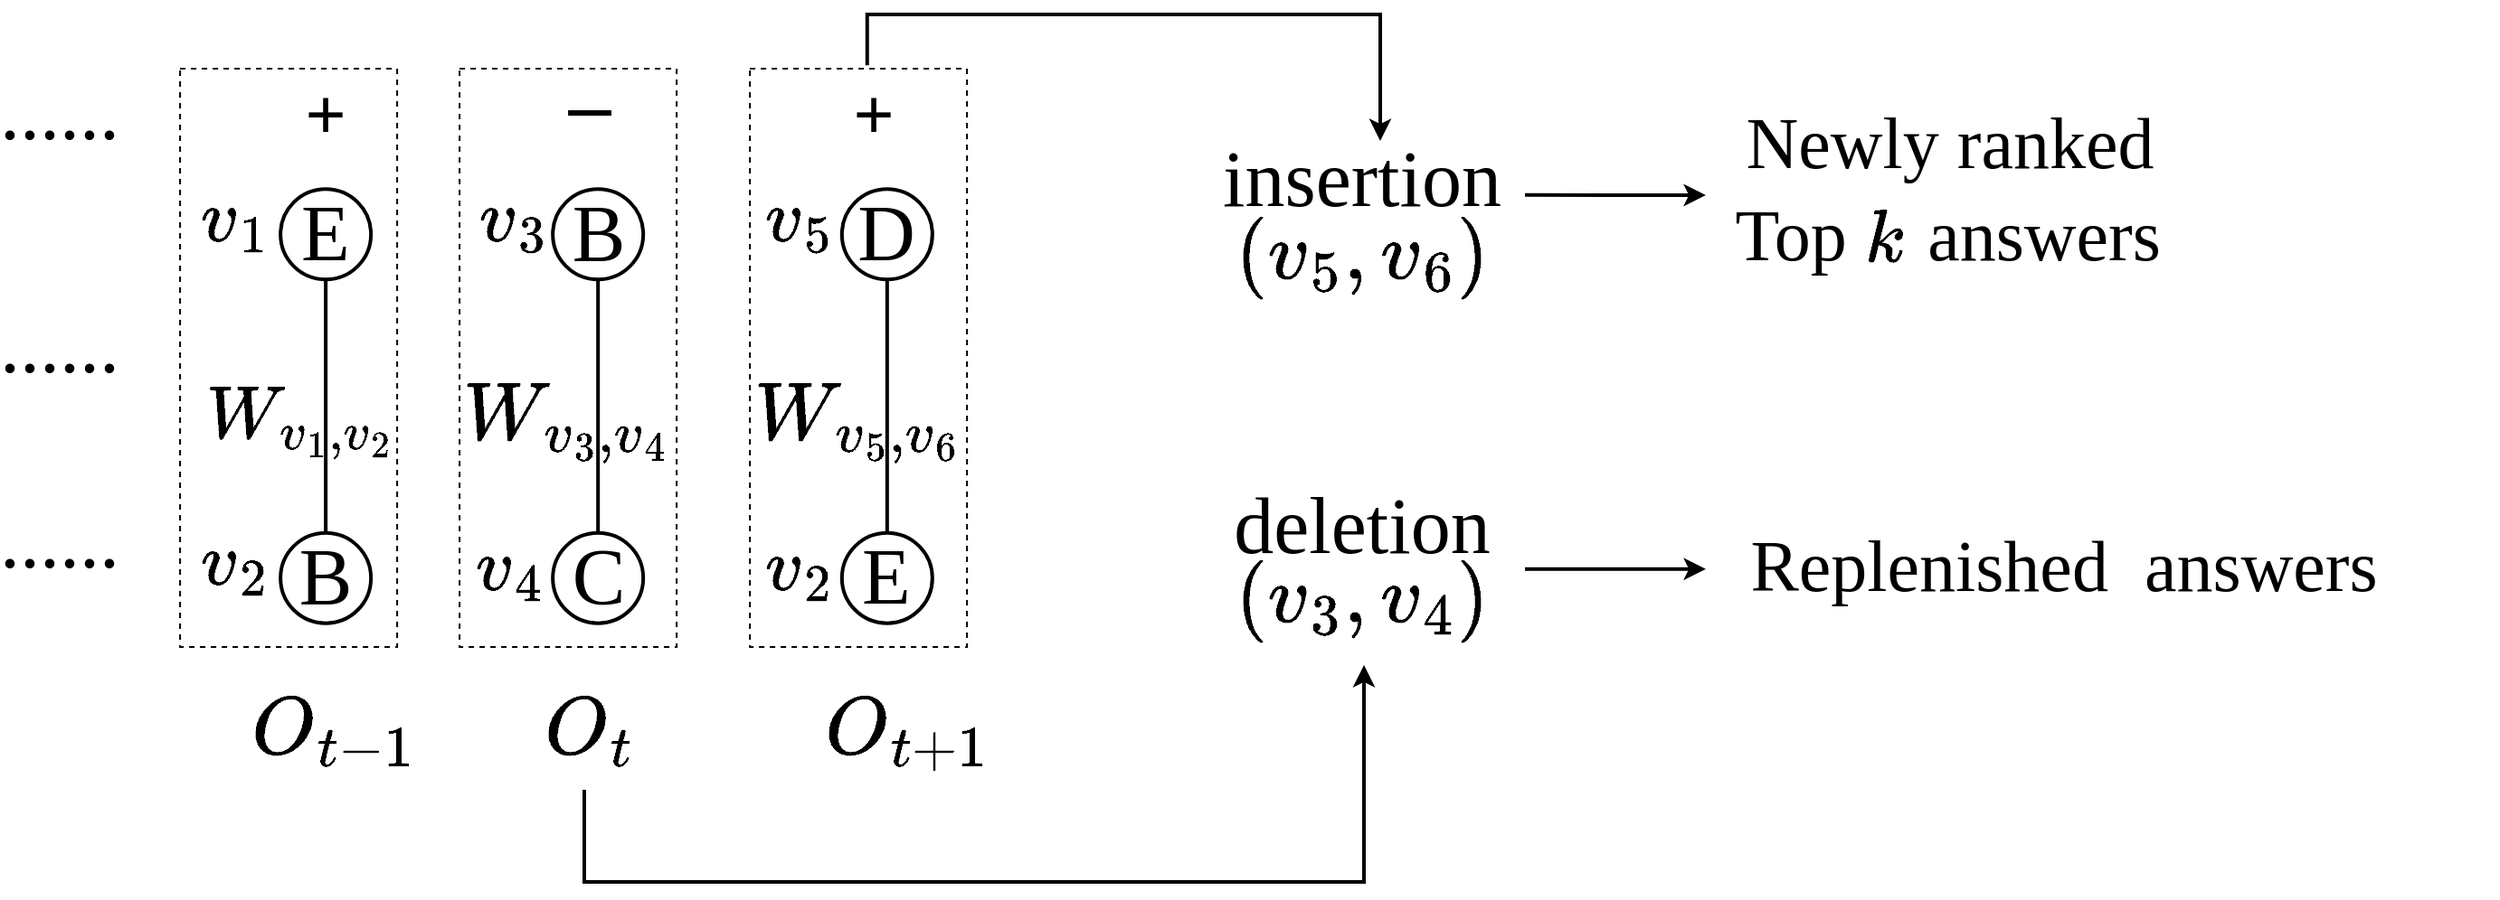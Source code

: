<mxfile version="22.1.4" type="github">
  <diagram name="第 1 页" id="yNpOiWvQIqk7lrjXULh-">
    <mxGraphModel dx="2390" dy="1327" grid="1" gridSize="10" guides="1" tooltips="1" connect="1" arrows="1" fold="1" page="1" pageScale="1" pageWidth="2339" pageHeight="3300" math="1" shadow="0">
      <root>
        <mxCell id="0" />
        <mxCell id="1" parent="0" />
        <mxCell id="RO7L211PAKiRPaYpDe8s-24" value="" style="rounded=0;whiteSpace=wrap;html=1;fillColor=none;dashed=1;" parent="1" vertex="1">
          <mxGeometry x="376.55" y="650" width="120" height="320" as="geometry" />
        </mxCell>
        <mxCell id="RFllEehOtCFyuf5omVys-12" value="E" style="ellipse;whiteSpace=wrap;html=1;aspect=fixed;strokeWidth=2;fontFamily=Times New Roman;container=0;fontSize=44;" parent="1" vertex="1">
          <mxGeometry x="432.069" y="716.602" width="50" height="50" as="geometry" />
        </mxCell>
        <mxCell id="RFllEehOtCFyuf5omVys-16" value="B" style="ellipse;whiteSpace=wrap;html=1;aspect=fixed;strokeWidth=2;fontFamily=Times New Roman;container=0;fontSize=44;" parent="1" vertex="1">
          <mxGeometry x="432.069" y="906.834" width="50" height="50" as="geometry" />
        </mxCell>
        <mxCell id="RFllEehOtCFyuf5omVys-17" style="edgeStyle=orthogonalEdgeStyle;rounded=0;orthogonalLoop=1;jettySize=auto;html=1;exitX=0.5;exitY=1;exitDx=0;exitDy=0;entryX=0.5;entryY=0;entryDx=0;entryDy=0;endArrow=none;endFill=0;strokeWidth=2;fontFamily=Times New Roman;fontSize=44;" parent="1" source="RFllEehOtCFyuf5omVys-12" target="RFllEehOtCFyuf5omVys-16" edge="1">
          <mxGeometry relative="1" as="geometry" />
        </mxCell>
        <mxCell id="RFllEehOtCFyuf5omVys-20" value="$$W_{v_1,v_2}$$" style="text;html=1;strokeColor=none;fillColor=none;align=center;verticalAlign=middle;whiteSpace=wrap;rounded=0;fontFamily=Times New Roman;container=0;fontSize=40;" parent="1" vertex="1">
          <mxGeometry x="396.9" y="819.035" width="93.103" height="43.9" as="geometry" />
        </mxCell>
        <mxCell id="RFllEehOtCFyuf5omVys-22" value="B" style="ellipse;whiteSpace=wrap;html=1;aspect=fixed;strokeWidth=2;fontFamily=Times New Roman;container=0;fontSize=44;" parent="1" vertex="1">
          <mxGeometry x="582.586" y="716.602" width="50" height="50" as="geometry" />
        </mxCell>
        <mxCell id="RFllEehOtCFyuf5omVys-23" value="C" style="ellipse;whiteSpace=wrap;html=1;aspect=fixed;strokeWidth=2;fontFamily=Times New Roman;container=0;fontSize=44;" parent="1" vertex="1">
          <mxGeometry x="582.586" y="906.834" width="50" height="50" as="geometry" />
        </mxCell>
        <mxCell id="RFllEehOtCFyuf5omVys-21" style="edgeStyle=orthogonalEdgeStyle;rounded=0;orthogonalLoop=1;jettySize=auto;html=1;exitX=0.5;exitY=1;exitDx=0;exitDy=0;entryX=0.5;entryY=0;entryDx=0;entryDy=0;endArrow=none;endFill=0;strokeWidth=2;fontFamily=Times New Roman;fontSize=44;" parent="1" source="RFllEehOtCFyuf5omVys-22" target="RFllEehOtCFyuf5omVys-23" edge="1">
          <mxGeometry relative="1" as="geometry" />
        </mxCell>
        <mxCell id="RFllEehOtCFyuf5omVys-24" value="$$W_{v_3,v_4}$$" style="text;html=1;strokeColor=none;fillColor=none;align=center;verticalAlign=middle;whiteSpace=wrap;rounded=0;fontFamily=Times New Roman;container=0;fontSize=44;" parent="1" vertex="1">
          <mxGeometry x="543.997" y="819.035" width="93.103" height="43.9" as="geometry" />
        </mxCell>
        <mxCell id="RFllEehOtCFyuf5omVys-30" value="D" style="ellipse;whiteSpace=wrap;html=1;aspect=fixed;strokeWidth=2;fontFamily=Times New Roman;container=0;fontSize=44;" parent="1" vertex="1">
          <mxGeometry x="742.414" y="716.602" width="50" height="50" as="geometry" />
        </mxCell>
        <mxCell id="RFllEehOtCFyuf5omVys-31" value="E" style="ellipse;whiteSpace=wrap;html=1;aspect=fixed;strokeWidth=2;fontFamily=Times New Roman;container=0;fontSize=44;" parent="1" vertex="1">
          <mxGeometry x="742.414" y="906.834" width="50" height="50" as="geometry" />
        </mxCell>
        <mxCell id="RFllEehOtCFyuf5omVys-29" style="edgeStyle=orthogonalEdgeStyle;rounded=0;orthogonalLoop=1;jettySize=auto;html=1;exitX=0.5;exitY=1;exitDx=0;exitDy=0;entryX=0.5;entryY=0;entryDx=0;entryDy=0;endArrow=none;endFill=0;strokeWidth=2;fontFamily=Times New Roman;fontSize=44;" parent="1" source="RFllEehOtCFyuf5omVys-30" target="RFllEehOtCFyuf5omVys-31" edge="1">
          <mxGeometry relative="1" as="geometry" />
        </mxCell>
        <mxCell id="RFllEehOtCFyuf5omVys-32" value="$$W_{v_5,v_6}$$" style="text;html=1;strokeColor=none;fillColor=none;align=center;verticalAlign=middle;whiteSpace=wrap;rounded=0;fontFamily=Times New Roman;container=0;fontSize=44;" parent="1" vertex="1">
          <mxGeometry x="705.005" y="819.035" width="93.103" height="43.9" as="geometry" />
        </mxCell>
        <mxCell id="RFllEehOtCFyuf5omVys-35" value="$$O_{t+1}$$" style="text;html=1;strokeColor=none;fillColor=none;align=center;verticalAlign=middle;whiteSpace=wrap;rounded=0;fontFamily=Times New Roman;fontSize=44;" parent="1" vertex="1">
          <mxGeometry x="748.88" y="1000" width="60" height="30" as="geometry" />
        </mxCell>
        <mxCell id="RFllEehOtCFyuf5omVys-36" value="$$O_{t}$$" style="text;html=1;strokeColor=none;fillColor=none;align=center;verticalAlign=middle;whiteSpace=wrap;rounded=0;fontFamily=Times New Roman;fontSize=44;" parent="1" vertex="1">
          <mxGeometry x="572.59" y="1000" width="60" height="30" as="geometry" />
        </mxCell>
        <mxCell id="RFllEehOtCFyuf5omVys-37" value="$$O_{t-1}$$" style="text;html=1;strokeColor=none;fillColor=none;align=center;verticalAlign=middle;whiteSpace=wrap;rounded=0;fontFamily=Times New Roman;fontSize=44;" parent="1" vertex="1">
          <mxGeometry x="432.07" y="1000" width="60" height="30" as="geometry" />
        </mxCell>
        <mxCell id="RFllEehOtCFyuf5omVys-41" value="&lt;font style=&quot;font-size: 44px;&quot; face=&quot;Times New Roman&quot;&gt;......&lt;/font&gt;" style="text;html=1;strokeColor=none;fillColor=none;align=center;verticalAlign=middle;whiteSpace=wrap;rounded=0;" parent="1" vertex="1">
          <mxGeometry x="280" y="789.03" width="60" height="30" as="geometry" />
        </mxCell>
        <mxCell id="RFllEehOtCFyuf5omVys-42" value="&lt;font style=&quot;font-size: 44px;&quot; face=&quot;Times New Roman&quot;&gt;......&lt;/font&gt;" style="text;html=1;strokeColor=none;fillColor=none;align=center;verticalAlign=middle;whiteSpace=wrap;rounded=0;" parent="1" vertex="1">
          <mxGeometry x="280" y="896.83" width="60" height="30" as="geometry" />
        </mxCell>
        <mxCell id="RFllEehOtCFyuf5omVys-59" value="" style="group" parent="1" vertex="1" connectable="0">
          <mxGeometry x="1000" y="696.6" width="60" height="70" as="geometry" />
        </mxCell>
        <mxCell id="RFllEehOtCFyuf5omVys-48" value="&lt;font style=&quot;font-size: 44px;&quot; face=&quot;Times New Roman&quot;&gt;insertion&lt;/font&gt;" style="text;html=1;strokeColor=none;fillColor=none;align=center;verticalAlign=middle;whiteSpace=wrap;rounded=0;" parent="RFllEehOtCFyuf5omVys-59" vertex="1">
          <mxGeometry width="60" height="30" as="geometry" />
        </mxCell>
        <mxCell id="RFllEehOtCFyuf5omVys-49" value="&lt;font style=&quot;font-size: 44px;&quot; face=&quot;Times New Roman&quot;&gt;$$(v_5,v_6)$$&lt;/font&gt;" style="text;html=1;strokeColor=none;fillColor=none;align=center;verticalAlign=middle;whiteSpace=wrap;rounded=0;" parent="RFllEehOtCFyuf5omVys-59" vertex="1">
          <mxGeometry y="40" width="60" height="30" as="geometry" />
        </mxCell>
        <mxCell id="RFllEehOtCFyuf5omVys-52" value="&lt;font style=&quot;font-size: 44px;&quot; face=&quot;Times New Roman&quot;&gt;deletion&lt;/font&gt;" style="text;html=1;strokeColor=none;fillColor=none;align=center;verticalAlign=middle;whiteSpace=wrap;rounded=0;container=0;" parent="1" vertex="1">
          <mxGeometry x="1000" y="888.53" width="60" height="30" as="geometry" />
        </mxCell>
        <mxCell id="RFllEehOtCFyuf5omVys-53" value="&lt;font style=&quot;font-size: 44px;&quot; face=&quot;Times New Roman&quot;&gt;$$(v_3,v_4)$$&lt;/font&gt;" style="text;html=1;strokeColor=none;fillColor=none;align=center;verticalAlign=middle;whiteSpace=wrap;rounded=0;container=0;" parent="1" vertex="1">
          <mxGeometry x="1000" y="926.83" width="60" height="30" as="geometry" />
        </mxCell>
        <mxCell id="RFllEehOtCFyuf5omVys-65" value="" style="endArrow=classic;html=1;rounded=0;edgeStyle=orthogonalEdgeStyle;strokeWidth=2;" parent="1" edge="1">
          <mxGeometry width="50" height="50" relative="1" as="geometry">
            <mxPoint x="600" y="1049" as="sourcePoint" />
            <mxPoint x="1031" y="980" as="targetPoint" />
            <Array as="points">
              <mxPoint x="600" y="1049" />
              <mxPoint x="600" y="1100" />
              <mxPoint x="1031" y="1100" />
            </Array>
          </mxGeometry>
        </mxCell>
        <mxCell id="RFllEehOtCFyuf5omVys-66" value="&lt;font style=&quot;font-size: 40px;&quot;&gt;Newly ranked &lt;br&gt;&lt;br&gt;&lt;/font&gt;" style="text;html=1;strokeColor=none;fillColor=none;align=center;verticalAlign=middle;whiteSpace=wrap;rounded=0;fontFamily=Times New Roman;" parent="1" vertex="1">
          <mxGeometry x="1210" y="690" width="290" height="50" as="geometry" />
        </mxCell>
        <mxCell id="2nz0odJnfSWqx3YoXZLA-11" value="" style="endArrow=classic;html=1;rounded=0;strokeWidth=2;" parent="1" edge="1">
          <mxGeometry width="50" height="50" relative="1" as="geometry">
            <mxPoint x="1120" y="719.88" as="sourcePoint" />
            <mxPoint x="1220" y="720.01" as="targetPoint" />
          </mxGeometry>
        </mxCell>
        <mxCell id="RO7L211PAKiRPaYpDe8s-2" value="&lt;font style=&quot;font-size: 40px;&quot; face=&quot;Times New Roman&quot;&gt;$$v_1$$&lt;/font&gt;" style="text;html=1;strokeColor=none;fillColor=none;align=center;verticalAlign=middle;whiteSpace=wrap;rounded=0;" parent="1" vertex="1">
          <mxGeometry x="376.55" y="716.6" width="60" height="30" as="geometry" />
        </mxCell>
        <mxCell id="RO7L211PAKiRPaYpDe8s-3" value="$$v_2$$" style="text;html=1;strokeColor=none;fillColor=none;align=center;verticalAlign=middle;whiteSpace=wrap;rounded=0;fontFamily=Times New Roman;fontSize=40;" parent="1" vertex="1">
          <mxGeometry x="376.55" y="906.83" width="60" height="30" as="geometry" />
        </mxCell>
        <mxCell id="RO7L211PAKiRPaYpDe8s-4" value="$$v_3$$" style="text;html=1;strokeColor=none;fillColor=none;align=center;verticalAlign=middle;whiteSpace=wrap;rounded=0;fontFamily=Times New Roman;fontSize=40;" parent="1" vertex="1">
          <mxGeometry x="531.05" y="716.6" width="60" height="30" as="geometry" />
        </mxCell>
        <mxCell id="RO7L211PAKiRPaYpDe8s-5" value="$$v_4$$" style="text;html=1;strokeColor=none;fillColor=none;align=center;verticalAlign=middle;whiteSpace=wrap;rounded=0;fontFamily=Times New Roman;fontSize=40;" parent="1" vertex="1">
          <mxGeometry x="529.05" y="910" width="60" height="30" as="geometry" />
        </mxCell>
        <mxCell id="RO7L211PAKiRPaYpDe8s-6" value="$$v_5$$" style="text;html=1;strokeColor=none;fillColor=none;align=center;verticalAlign=middle;whiteSpace=wrap;rounded=0;fontFamily=Times New Roman;fontSize=40;" parent="1" vertex="1">
          <mxGeometry x="688.88" y="716.6" width="60" height="30" as="geometry" />
        </mxCell>
        <mxCell id="RO7L211PAKiRPaYpDe8s-7" value="$$v_2$$" style="text;html=1;strokeColor=none;fillColor=none;align=center;verticalAlign=middle;whiteSpace=wrap;rounded=0;fontFamily=Times New Roman;fontSize=40;" parent="1" vertex="1">
          <mxGeometry x="688.88" y="910" width="60" height="30" as="geometry" />
        </mxCell>
        <mxCell id="RO7L211PAKiRPaYpDe8s-10" value="&lt;h2 style=&quot;box-sizing: border-box; outline: 0px; margin: 24px 0px 8px; padding: 0px; font-family: &amp;quot;PingFang SC&amp;quot;, &amp;quot;Microsoft YaHei&amp;quot;, SimHei, Arial, SimSun; font-size: 22px; color: rgb(79, 79, 79); line-height: 32px; overflow-wrap: break-word; text-align: start; background-color: rgb(255, 255, 255);&quot;&gt;&lt;span style=&quot;box-sizing: border-box; outline: 0px; margin: 24px 0px 8px; padding: 0px; color: rgb(243, 59, 69); overflow-wrap: break-word;&quot;&gt;&lt;/span&gt;&lt;/h2&gt;" style="text;html=1;strokeColor=none;fillColor=none;align=center;verticalAlign=middle;whiteSpace=wrap;rounded=0;" parent="1" vertex="1">
          <mxGeometry x="410" y="620" width="60" height="30" as="geometry" />
        </mxCell>
        <mxCell id="RO7L211PAKiRPaYpDe8s-16" value="&lt;font style=&quot;font-size: 40px;&quot; face=&quot;Times New Roman&quot;&gt;+&lt;/font&gt;" style="text;html=1;strokeColor=none;fillColor=none;align=center;verticalAlign=middle;whiteSpace=wrap;rounded=0;fontStyle=1" parent="1" vertex="1">
          <mxGeometry x="427.07" y="660" width="60" height="30" as="geometry" />
        </mxCell>
        <mxCell id="RO7L211PAKiRPaYpDe8s-20" value="" style="endArrow=none;html=1;rounded=0;fontFamily=Times New Roman;fontSize=40;endFill=0;strokeWidth=3;" parent="1" edge="1">
          <mxGeometry width="50" height="50" relative="1" as="geometry">
            <mxPoint x="591.05" y="674.5" as="sourcePoint" />
            <mxPoint x="615" y="674.5" as="targetPoint" />
          </mxGeometry>
        </mxCell>
        <mxCell id="RO7L211PAKiRPaYpDe8s-23" value="&lt;font style=&quot;font-size: 40px;&quot; face=&quot;Times New Roman&quot;&gt;+&lt;/font&gt;" style="text;html=1;strokeColor=none;fillColor=none;align=center;verticalAlign=middle;whiteSpace=wrap;rounded=0;fontStyle=1" parent="1" vertex="1">
          <mxGeometry x="730" y="660" width="60" height="30" as="geometry" />
        </mxCell>
        <mxCell id="RO7L211PAKiRPaYpDe8s-26" value="" style="rounded=0;whiteSpace=wrap;html=1;fillColor=none;dashed=1;" parent="1" vertex="1">
          <mxGeometry x="531.05" y="650" width="120" height="320" as="geometry" />
        </mxCell>
        <mxCell id="RO7L211PAKiRPaYpDe8s-27" value="" style="rounded=0;whiteSpace=wrap;html=1;fillColor=none;dashed=1;" parent="1" vertex="1">
          <mxGeometry x="691.56" y="650" width="120" height="320" as="geometry" />
        </mxCell>
        <mxCell id="RO7L211PAKiRPaYpDe8s-30" value="&lt;font style=&quot;font-size: 40px;&quot;&gt;Replenished&amp;nbsp; answers&amp;nbsp;&lt;/font&gt;" style="text;html=1;strokeColor=none;fillColor=none;align=center;verticalAlign=middle;whiteSpace=wrap;rounded=0;fontFamily=Times New Roman;" parent="1" vertex="1">
          <mxGeometry x="1188" y="913.42" width="470" height="23.17" as="geometry" />
        </mxCell>
        <mxCell id="RO7L211PAKiRPaYpDe8s-36" value="" style="endArrow=classic;html=1;rounded=0;exitX=0.66;exitY=-0.006;exitDx=0;exitDy=0;exitPerimeter=0;edgeStyle=elbowEdgeStyle;elbow=vertical;strokeWidth=2;" parent="1" edge="1">
          <mxGeometry width="50" height="50" relative="1" as="geometry">
            <mxPoint x="756.38" y="648.08" as="sourcePoint" />
            <mxPoint x="1040" y="690" as="targetPoint" />
            <Array as="points">
              <mxPoint x="895.62" y="620" />
            </Array>
          </mxGeometry>
        </mxCell>
        <mxCell id="RO7L211PAKiRPaYpDe8s-37" value="" style="endArrow=classic;html=1;rounded=0;strokeWidth=2;" parent="1" edge="1">
          <mxGeometry width="50" height="50" relative="1" as="geometry">
            <mxPoint x="1120" y="926.83" as="sourcePoint" />
            <mxPoint x="1220" y="926.83" as="targetPoint" />
          </mxGeometry>
        </mxCell>
        <mxCell id="V5f1bt5WQAJxFRKk5itd-1" value="&lt;font style=&quot;font-size: 44px;&quot; face=&quot;Times New Roman&quot;&gt;......&lt;/font&gt;" style="text;html=1;strokeColor=none;fillColor=none;align=center;verticalAlign=middle;whiteSpace=wrap;rounded=0;" vertex="1" parent="1">
          <mxGeometry x="280" y="660" width="60" height="30" as="geometry" />
        </mxCell>
        <mxCell id="V5f1bt5WQAJxFRKk5itd-3" value="&lt;font style=&quot;font-size: 40px;&quot; face=&quot;Times New Roman&quot;&gt;Top&amp;nbsp;&lt;/font&gt;" style="text;html=1;strokeColor=none;fillColor=none;align=center;verticalAlign=middle;whiteSpace=wrap;rounded=0;" vertex="1" parent="1">
          <mxGeometry x="1242" y="726.6" width="60" height="30" as="geometry" />
        </mxCell>
        <mxCell id="V5f1bt5WQAJxFRKk5itd-4" value="&lt;font style=&quot;font-size: 40px;&quot; face=&quot;Times New Roman&quot;&gt;$$k$$&lt;/font&gt;" style="text;html=1;strokeColor=none;fillColor=none;align=center;verticalAlign=middle;whiteSpace=wrap;rounded=0;" vertex="1" parent="1">
          <mxGeometry x="1289" y="728" width="60" height="30" as="geometry" />
        </mxCell>
        <mxCell id="V5f1bt5WQAJxFRKk5itd-5" value="&lt;font style=&quot;font-size: 40px;&quot; face=&quot;Times New Roman&quot;&gt;answers&lt;/font&gt;" style="text;html=1;strokeColor=none;fillColor=none;align=center;verticalAlign=middle;whiteSpace=wrap;rounded=0;" vertex="1" parent="1">
          <mxGeometry x="1377" y="726.6" width="60" height="30" as="geometry" />
        </mxCell>
      </root>
    </mxGraphModel>
  </diagram>
</mxfile>
